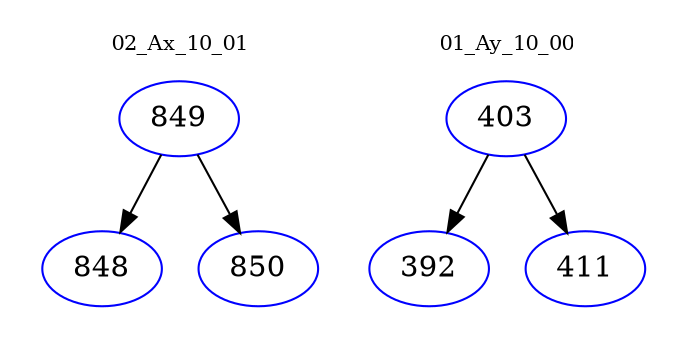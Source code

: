 digraph{
subgraph cluster_0 {
color = white
label = "02_Ax_10_01";
fontsize=10;
T0_849 [label="849", color="blue"]
T0_849 -> T0_848 [color="black"]
T0_848 [label="848", color="blue"]
T0_849 -> T0_850 [color="black"]
T0_850 [label="850", color="blue"]
}
subgraph cluster_1 {
color = white
label = "01_Ay_10_00";
fontsize=10;
T1_403 [label="403", color="blue"]
T1_403 -> T1_392 [color="black"]
T1_392 [label="392", color="blue"]
T1_403 -> T1_411 [color="black"]
T1_411 [label="411", color="blue"]
}
}
